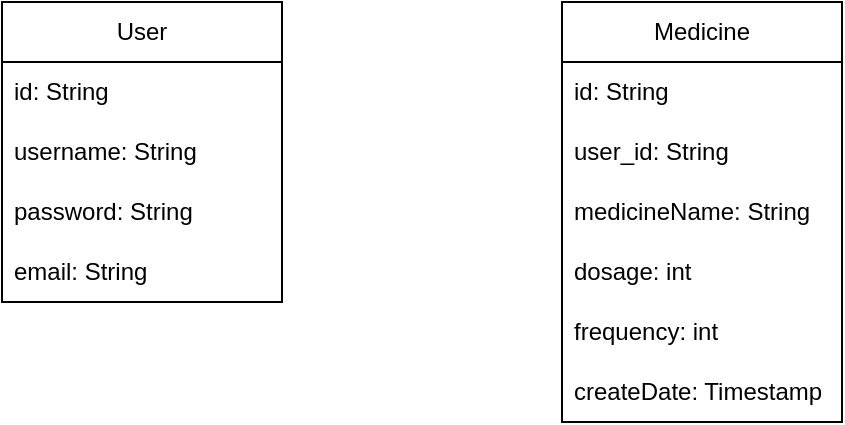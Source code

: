<mxfile version="26.2.5">
  <diagram name="Trang-1" id="xPeafJ2HQ8K7U-2g7AeL">
    <mxGraphModel dx="1133" dy="617" grid="1" gridSize="10" guides="1" tooltips="1" connect="1" arrows="1" fold="1" page="1" pageScale="1" pageWidth="827" pageHeight="1169" math="0" shadow="0">
      <root>
        <mxCell id="0" />
        <mxCell id="1" parent="0" />
        <mxCell id="cDoG0R-NbDLpz2Kqk-2t-1" value="Medicine" style="swimlane;fontStyle=0;childLayout=stackLayout;horizontal=1;startSize=30;horizontalStack=0;resizeParent=1;resizeParentMax=0;resizeLast=0;collapsible=1;marginBottom=0;whiteSpace=wrap;html=1;" vertex="1" parent="1">
          <mxGeometry x="440" y="160" width="140" height="210" as="geometry" />
        </mxCell>
        <mxCell id="cDoG0R-NbDLpz2Kqk-2t-2" value="id: String" style="text;strokeColor=none;fillColor=none;align=left;verticalAlign=middle;spacingLeft=4;spacingRight=4;overflow=hidden;points=[[0,0.5],[1,0.5]];portConstraint=eastwest;rotatable=0;whiteSpace=wrap;html=1;" vertex="1" parent="cDoG0R-NbDLpz2Kqk-2t-1">
          <mxGeometry y="30" width="140" height="30" as="geometry" />
        </mxCell>
        <mxCell id="cDoG0R-NbDLpz2Kqk-2t-11" value="user_id: String" style="text;strokeColor=none;fillColor=none;align=left;verticalAlign=middle;spacingLeft=4;spacingRight=4;overflow=hidden;points=[[0,0.5],[1,0.5]];portConstraint=eastwest;rotatable=0;whiteSpace=wrap;html=1;" vertex="1" parent="cDoG0R-NbDLpz2Kqk-2t-1">
          <mxGeometry y="60" width="140" height="30" as="geometry" />
        </mxCell>
        <mxCell id="cDoG0R-NbDLpz2Kqk-2t-3" value="medicineName: String" style="text;strokeColor=none;fillColor=none;align=left;verticalAlign=middle;spacingLeft=4;spacingRight=4;overflow=hidden;points=[[0,0.5],[1,0.5]];portConstraint=eastwest;rotatable=0;whiteSpace=wrap;html=1;" vertex="1" parent="cDoG0R-NbDLpz2Kqk-2t-1">
          <mxGeometry y="90" width="140" height="30" as="geometry" />
        </mxCell>
        <mxCell id="cDoG0R-NbDLpz2Kqk-2t-5" value="dosage: int" style="text;strokeColor=none;fillColor=none;align=left;verticalAlign=middle;spacingLeft=4;spacingRight=4;overflow=hidden;points=[[0,0.5],[1,0.5]];portConstraint=eastwest;rotatable=0;whiteSpace=wrap;html=1;" vertex="1" parent="cDoG0R-NbDLpz2Kqk-2t-1">
          <mxGeometry y="120" width="140" height="30" as="geometry" />
        </mxCell>
        <mxCell id="cDoG0R-NbDLpz2Kqk-2t-6" value="frequency: int" style="text;strokeColor=none;fillColor=none;align=left;verticalAlign=middle;spacingLeft=4;spacingRight=4;overflow=hidden;points=[[0,0.5],[1,0.5]];portConstraint=eastwest;rotatable=0;whiteSpace=wrap;html=1;" vertex="1" parent="cDoG0R-NbDLpz2Kqk-2t-1">
          <mxGeometry y="150" width="140" height="30" as="geometry" />
        </mxCell>
        <mxCell id="cDoG0R-NbDLpz2Kqk-2t-13" value="createDate: Timestamp" style="text;strokeColor=none;fillColor=none;align=left;verticalAlign=middle;spacingLeft=4;spacingRight=4;overflow=hidden;points=[[0,0.5],[1,0.5]];portConstraint=eastwest;rotatable=0;whiteSpace=wrap;html=1;" vertex="1" parent="cDoG0R-NbDLpz2Kqk-2t-1">
          <mxGeometry y="180" width="140" height="30" as="geometry" />
        </mxCell>
        <mxCell id="cDoG0R-NbDLpz2Kqk-2t-7" value="User" style="swimlane;fontStyle=0;childLayout=stackLayout;horizontal=1;startSize=30;horizontalStack=0;resizeParent=1;resizeParentMax=0;resizeLast=0;collapsible=1;marginBottom=0;whiteSpace=wrap;html=1;" vertex="1" parent="1">
          <mxGeometry x="160" y="160" width="140" height="150" as="geometry" />
        </mxCell>
        <mxCell id="cDoG0R-NbDLpz2Kqk-2t-8" value="id: String" style="text;strokeColor=none;fillColor=none;align=left;verticalAlign=middle;spacingLeft=4;spacingRight=4;overflow=hidden;points=[[0,0.5],[1,0.5]];portConstraint=eastwest;rotatable=0;whiteSpace=wrap;html=1;" vertex="1" parent="cDoG0R-NbDLpz2Kqk-2t-7">
          <mxGeometry y="30" width="140" height="30" as="geometry" />
        </mxCell>
        <mxCell id="cDoG0R-NbDLpz2Kqk-2t-9" value="username: String" style="text;strokeColor=none;fillColor=none;align=left;verticalAlign=middle;spacingLeft=4;spacingRight=4;overflow=hidden;points=[[0,0.5],[1,0.5]];portConstraint=eastwest;rotatable=0;whiteSpace=wrap;html=1;" vertex="1" parent="cDoG0R-NbDLpz2Kqk-2t-7">
          <mxGeometry y="60" width="140" height="30" as="geometry" />
        </mxCell>
        <mxCell id="cDoG0R-NbDLpz2Kqk-2t-10" value="password: String" style="text;strokeColor=none;fillColor=none;align=left;verticalAlign=middle;spacingLeft=4;spacingRight=4;overflow=hidden;points=[[0,0.5],[1,0.5]];portConstraint=eastwest;rotatable=0;whiteSpace=wrap;html=1;" vertex="1" parent="cDoG0R-NbDLpz2Kqk-2t-7">
          <mxGeometry y="90" width="140" height="30" as="geometry" />
        </mxCell>
        <mxCell id="cDoG0R-NbDLpz2Kqk-2t-12" value="email: String" style="text;strokeColor=none;fillColor=none;align=left;verticalAlign=middle;spacingLeft=4;spacingRight=4;overflow=hidden;points=[[0,0.5],[1,0.5]];portConstraint=eastwest;rotatable=0;whiteSpace=wrap;html=1;" vertex="1" parent="cDoG0R-NbDLpz2Kqk-2t-7">
          <mxGeometry y="120" width="140" height="30" as="geometry" />
        </mxCell>
      </root>
    </mxGraphModel>
  </diagram>
</mxfile>
